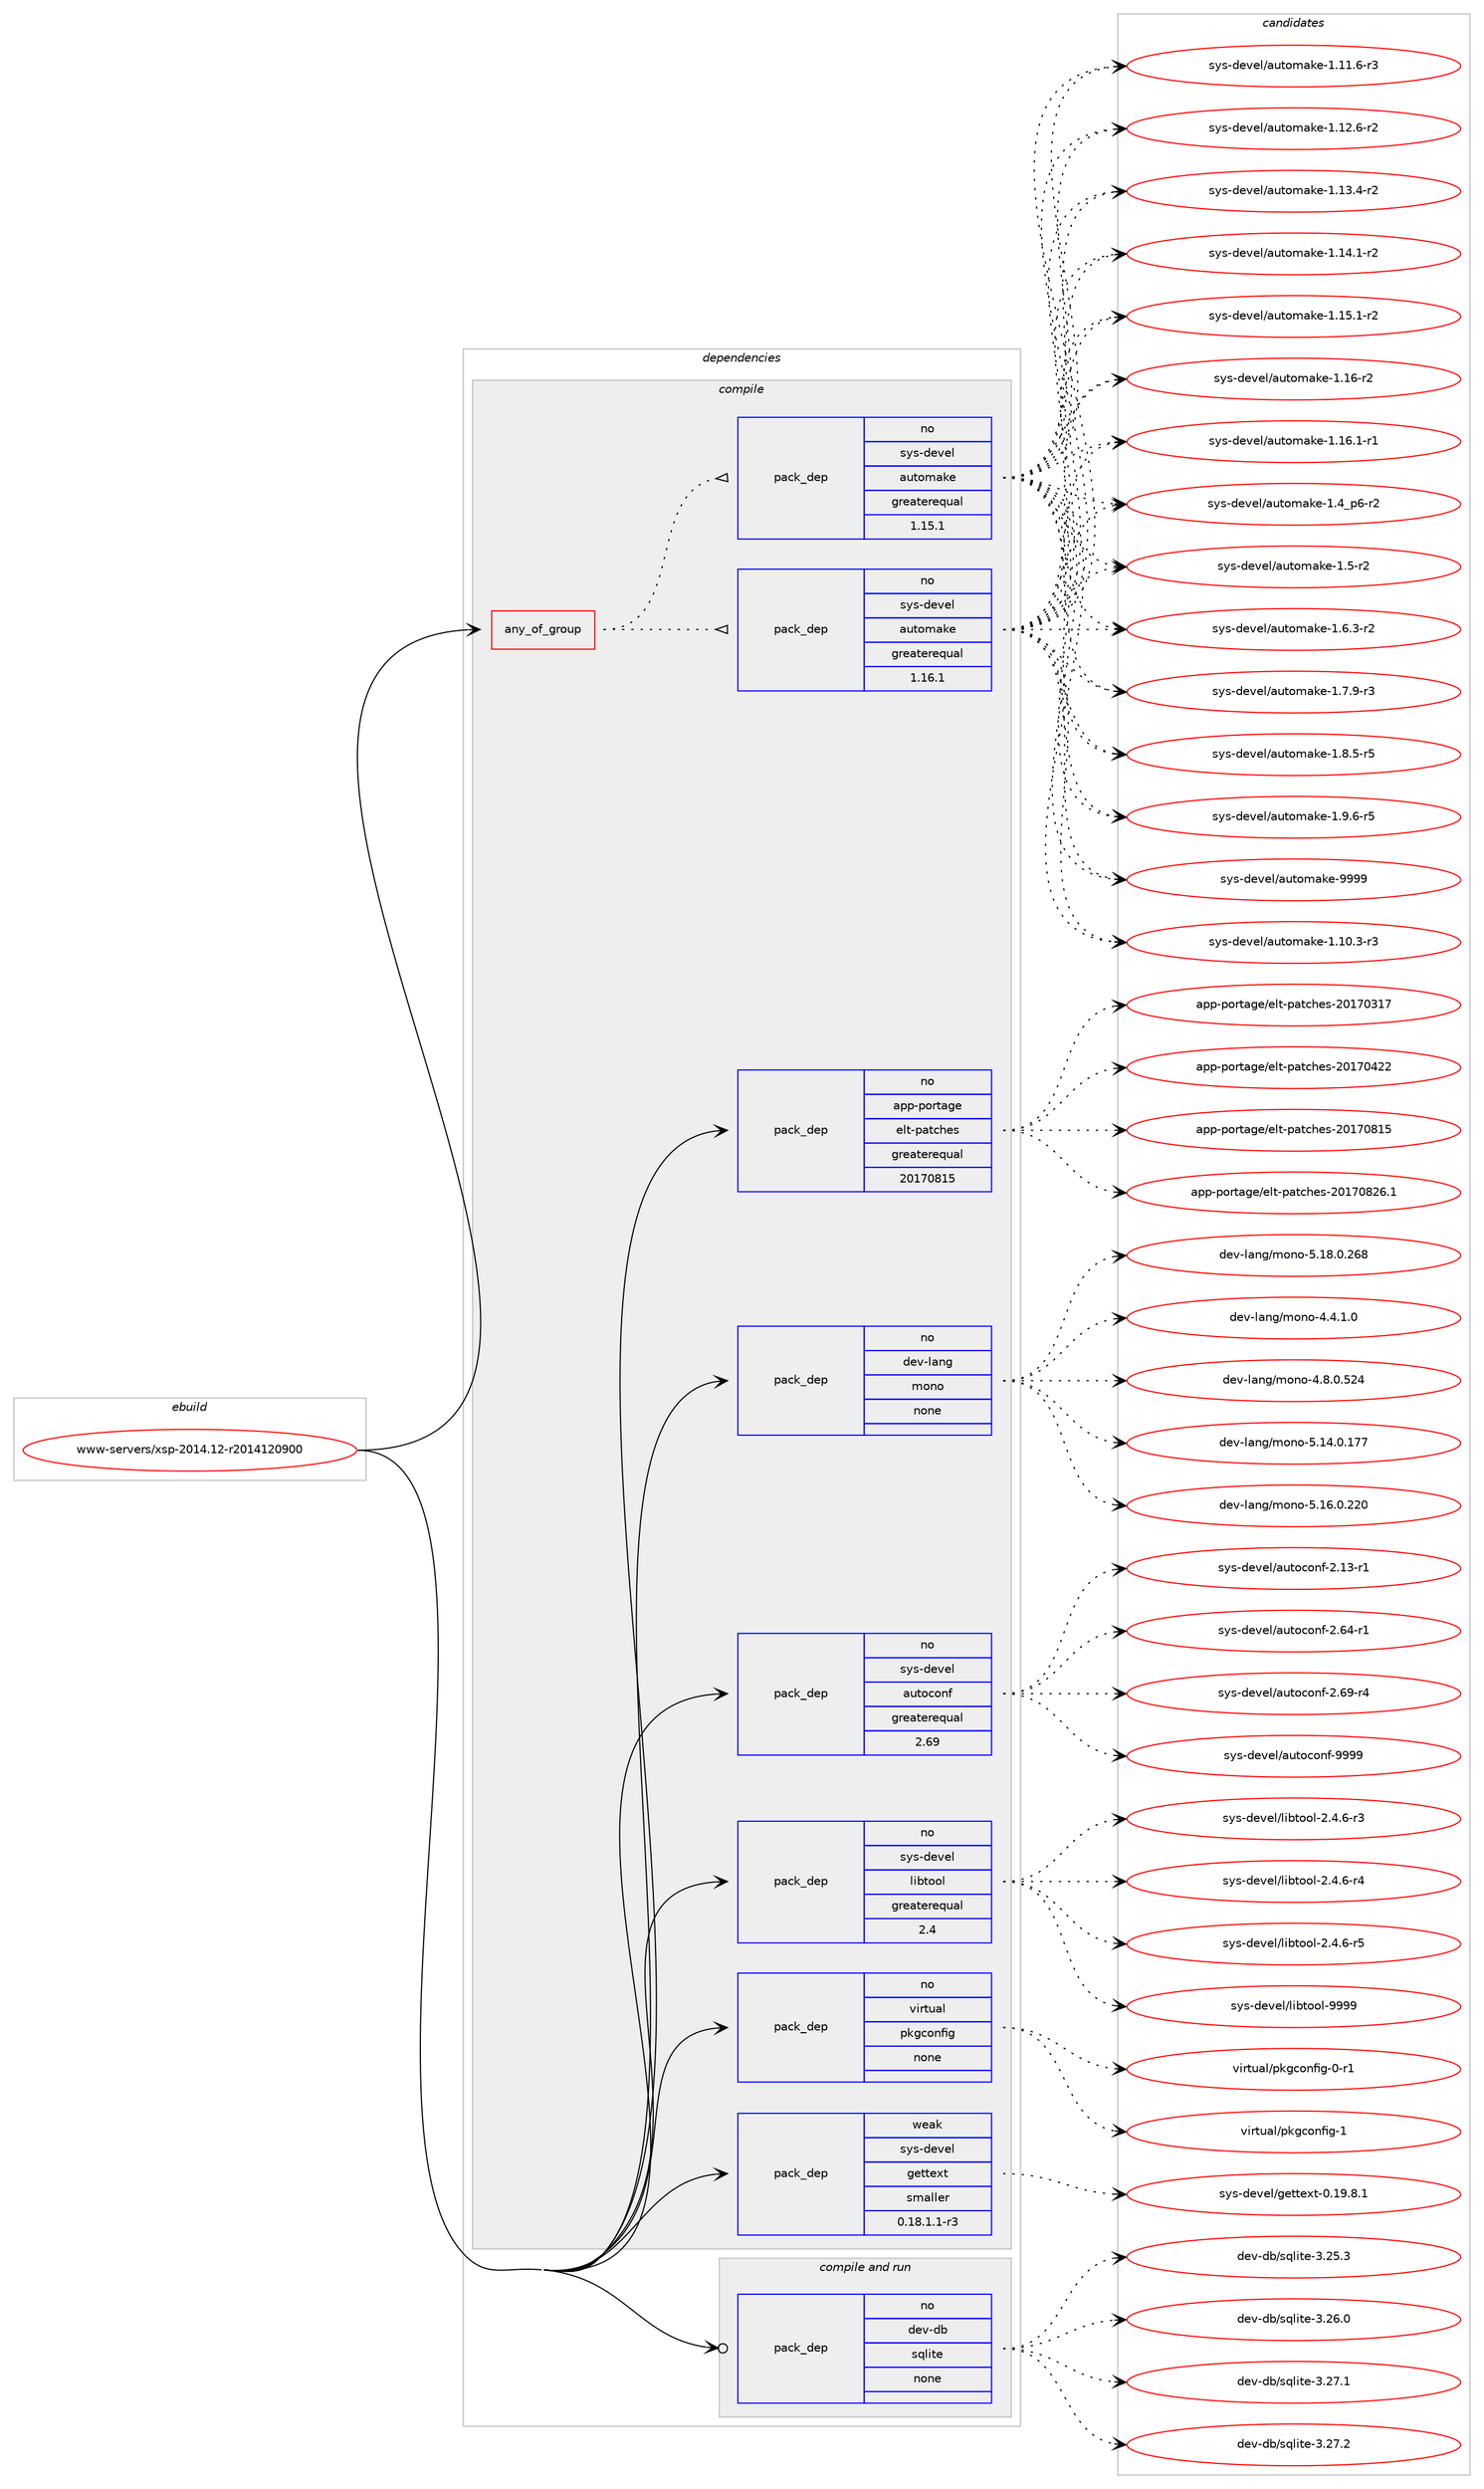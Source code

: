 digraph prolog {

# *************
# Graph options
# *************

newrank=true;
concentrate=true;
compound=true;
graph [rankdir=LR,fontname=Helvetica,fontsize=10,ranksep=1.5];#, ranksep=2.5, nodesep=0.2];
edge  [arrowhead=vee];
node  [fontname=Helvetica,fontsize=10];

# **********
# The ebuild
# **********

subgraph cluster_leftcol {
color=gray;
rank=same;
label=<<i>ebuild</i>>;
id [label="www-servers/xsp-2014.12-r2014120900", color=red, width=4, href="../www-servers/xsp-2014.12-r2014120900.svg"];
}

# ****************
# The dependencies
# ****************

subgraph cluster_midcol {
color=gray;
label=<<i>dependencies</i>>;
subgraph cluster_compile {
fillcolor="#eeeeee";
style=filled;
label=<<i>compile</i>>;
subgraph any28324 {
dependency1753093 [label=<<TABLE BORDER="0" CELLBORDER="1" CELLSPACING="0" CELLPADDING="4"><TR><TD CELLPADDING="10">any_of_group</TD></TR></TABLE>>, shape=none, color=red];subgraph pack1258562 {
dependency1753094 [label=<<TABLE BORDER="0" CELLBORDER="1" CELLSPACING="0" CELLPADDING="4" WIDTH="220"><TR><TD ROWSPAN="6" CELLPADDING="30">pack_dep</TD></TR><TR><TD WIDTH="110">no</TD></TR><TR><TD>sys-devel</TD></TR><TR><TD>automake</TD></TR><TR><TD>greaterequal</TD></TR><TR><TD>1.16.1</TD></TR></TABLE>>, shape=none, color=blue];
}
dependency1753093:e -> dependency1753094:w [weight=20,style="dotted",arrowhead="oinv"];
subgraph pack1258563 {
dependency1753095 [label=<<TABLE BORDER="0" CELLBORDER="1" CELLSPACING="0" CELLPADDING="4" WIDTH="220"><TR><TD ROWSPAN="6" CELLPADDING="30">pack_dep</TD></TR><TR><TD WIDTH="110">no</TD></TR><TR><TD>sys-devel</TD></TR><TR><TD>automake</TD></TR><TR><TD>greaterequal</TD></TR><TR><TD>1.15.1</TD></TR></TABLE>>, shape=none, color=blue];
}
dependency1753093:e -> dependency1753095:w [weight=20,style="dotted",arrowhead="oinv"];
}
id:e -> dependency1753093:w [weight=20,style="solid",arrowhead="vee"];
subgraph pack1258564 {
dependency1753096 [label=<<TABLE BORDER="0" CELLBORDER="1" CELLSPACING="0" CELLPADDING="4" WIDTH="220"><TR><TD ROWSPAN="6" CELLPADDING="30">pack_dep</TD></TR><TR><TD WIDTH="110">no</TD></TR><TR><TD>app-portage</TD></TR><TR><TD>elt-patches</TD></TR><TR><TD>greaterequal</TD></TR><TR><TD>20170815</TD></TR></TABLE>>, shape=none, color=blue];
}
id:e -> dependency1753096:w [weight=20,style="solid",arrowhead="vee"];
subgraph pack1258565 {
dependency1753097 [label=<<TABLE BORDER="0" CELLBORDER="1" CELLSPACING="0" CELLPADDING="4" WIDTH="220"><TR><TD ROWSPAN="6" CELLPADDING="30">pack_dep</TD></TR><TR><TD WIDTH="110">no</TD></TR><TR><TD>dev-lang</TD></TR><TR><TD>mono</TD></TR><TR><TD>none</TD></TR><TR><TD></TD></TR></TABLE>>, shape=none, color=blue];
}
id:e -> dependency1753097:w [weight=20,style="solid",arrowhead="vee"];
subgraph pack1258566 {
dependency1753098 [label=<<TABLE BORDER="0" CELLBORDER="1" CELLSPACING="0" CELLPADDING="4" WIDTH="220"><TR><TD ROWSPAN="6" CELLPADDING="30">pack_dep</TD></TR><TR><TD WIDTH="110">no</TD></TR><TR><TD>sys-devel</TD></TR><TR><TD>autoconf</TD></TR><TR><TD>greaterequal</TD></TR><TR><TD>2.69</TD></TR></TABLE>>, shape=none, color=blue];
}
id:e -> dependency1753098:w [weight=20,style="solid",arrowhead="vee"];
subgraph pack1258567 {
dependency1753099 [label=<<TABLE BORDER="0" CELLBORDER="1" CELLSPACING="0" CELLPADDING="4" WIDTH="220"><TR><TD ROWSPAN="6" CELLPADDING="30">pack_dep</TD></TR><TR><TD WIDTH="110">no</TD></TR><TR><TD>sys-devel</TD></TR><TR><TD>libtool</TD></TR><TR><TD>greaterequal</TD></TR><TR><TD>2.4</TD></TR></TABLE>>, shape=none, color=blue];
}
id:e -> dependency1753099:w [weight=20,style="solid",arrowhead="vee"];
subgraph pack1258568 {
dependency1753100 [label=<<TABLE BORDER="0" CELLBORDER="1" CELLSPACING="0" CELLPADDING="4" WIDTH="220"><TR><TD ROWSPAN="6" CELLPADDING="30">pack_dep</TD></TR><TR><TD WIDTH="110">no</TD></TR><TR><TD>virtual</TD></TR><TR><TD>pkgconfig</TD></TR><TR><TD>none</TD></TR><TR><TD></TD></TR></TABLE>>, shape=none, color=blue];
}
id:e -> dependency1753100:w [weight=20,style="solid",arrowhead="vee"];
subgraph pack1258569 {
dependency1753101 [label=<<TABLE BORDER="0" CELLBORDER="1" CELLSPACING="0" CELLPADDING="4" WIDTH="220"><TR><TD ROWSPAN="6" CELLPADDING="30">pack_dep</TD></TR><TR><TD WIDTH="110">weak</TD></TR><TR><TD>sys-devel</TD></TR><TR><TD>gettext</TD></TR><TR><TD>smaller</TD></TR><TR><TD>0.18.1.1-r3</TD></TR></TABLE>>, shape=none, color=blue];
}
id:e -> dependency1753101:w [weight=20,style="solid",arrowhead="vee"];
}
subgraph cluster_compileandrun {
fillcolor="#eeeeee";
style=filled;
label=<<i>compile and run</i>>;
subgraph pack1258570 {
dependency1753102 [label=<<TABLE BORDER="0" CELLBORDER="1" CELLSPACING="0" CELLPADDING="4" WIDTH="220"><TR><TD ROWSPAN="6" CELLPADDING="30">pack_dep</TD></TR><TR><TD WIDTH="110">no</TD></TR><TR><TD>dev-db</TD></TR><TR><TD>sqlite</TD></TR><TR><TD>none</TD></TR><TR><TD></TD></TR></TABLE>>, shape=none, color=blue];
}
id:e -> dependency1753102:w [weight=20,style="solid",arrowhead="odotvee"];
}
subgraph cluster_run {
fillcolor="#eeeeee";
style=filled;
label=<<i>run</i>>;
}
}

# **************
# The candidates
# **************

subgraph cluster_choices {
rank=same;
color=gray;
label=<<i>candidates</i>>;

subgraph choice1258562 {
color=black;
nodesep=1;
choice11512111545100101118101108479711711611110997107101454946494846514511451 [label="sys-devel/automake-1.10.3-r3", color=red, width=4,href="../sys-devel/automake-1.10.3-r3.svg"];
choice11512111545100101118101108479711711611110997107101454946494946544511451 [label="sys-devel/automake-1.11.6-r3", color=red, width=4,href="../sys-devel/automake-1.11.6-r3.svg"];
choice11512111545100101118101108479711711611110997107101454946495046544511450 [label="sys-devel/automake-1.12.6-r2", color=red, width=4,href="../sys-devel/automake-1.12.6-r2.svg"];
choice11512111545100101118101108479711711611110997107101454946495146524511450 [label="sys-devel/automake-1.13.4-r2", color=red, width=4,href="../sys-devel/automake-1.13.4-r2.svg"];
choice11512111545100101118101108479711711611110997107101454946495246494511450 [label="sys-devel/automake-1.14.1-r2", color=red, width=4,href="../sys-devel/automake-1.14.1-r2.svg"];
choice11512111545100101118101108479711711611110997107101454946495346494511450 [label="sys-devel/automake-1.15.1-r2", color=red, width=4,href="../sys-devel/automake-1.15.1-r2.svg"];
choice1151211154510010111810110847971171161111099710710145494649544511450 [label="sys-devel/automake-1.16-r2", color=red, width=4,href="../sys-devel/automake-1.16-r2.svg"];
choice11512111545100101118101108479711711611110997107101454946495446494511449 [label="sys-devel/automake-1.16.1-r1", color=red, width=4,href="../sys-devel/automake-1.16.1-r1.svg"];
choice115121115451001011181011084797117116111109971071014549465295112544511450 [label="sys-devel/automake-1.4_p6-r2", color=red, width=4,href="../sys-devel/automake-1.4_p6-r2.svg"];
choice11512111545100101118101108479711711611110997107101454946534511450 [label="sys-devel/automake-1.5-r2", color=red, width=4,href="../sys-devel/automake-1.5-r2.svg"];
choice115121115451001011181011084797117116111109971071014549465446514511450 [label="sys-devel/automake-1.6.3-r2", color=red, width=4,href="../sys-devel/automake-1.6.3-r2.svg"];
choice115121115451001011181011084797117116111109971071014549465546574511451 [label="sys-devel/automake-1.7.9-r3", color=red, width=4,href="../sys-devel/automake-1.7.9-r3.svg"];
choice115121115451001011181011084797117116111109971071014549465646534511453 [label="sys-devel/automake-1.8.5-r5", color=red, width=4,href="../sys-devel/automake-1.8.5-r5.svg"];
choice115121115451001011181011084797117116111109971071014549465746544511453 [label="sys-devel/automake-1.9.6-r5", color=red, width=4,href="../sys-devel/automake-1.9.6-r5.svg"];
choice115121115451001011181011084797117116111109971071014557575757 [label="sys-devel/automake-9999", color=red, width=4,href="../sys-devel/automake-9999.svg"];
dependency1753094:e -> choice11512111545100101118101108479711711611110997107101454946494846514511451:w [style=dotted,weight="100"];
dependency1753094:e -> choice11512111545100101118101108479711711611110997107101454946494946544511451:w [style=dotted,weight="100"];
dependency1753094:e -> choice11512111545100101118101108479711711611110997107101454946495046544511450:w [style=dotted,weight="100"];
dependency1753094:e -> choice11512111545100101118101108479711711611110997107101454946495146524511450:w [style=dotted,weight="100"];
dependency1753094:e -> choice11512111545100101118101108479711711611110997107101454946495246494511450:w [style=dotted,weight="100"];
dependency1753094:e -> choice11512111545100101118101108479711711611110997107101454946495346494511450:w [style=dotted,weight="100"];
dependency1753094:e -> choice1151211154510010111810110847971171161111099710710145494649544511450:w [style=dotted,weight="100"];
dependency1753094:e -> choice11512111545100101118101108479711711611110997107101454946495446494511449:w [style=dotted,weight="100"];
dependency1753094:e -> choice115121115451001011181011084797117116111109971071014549465295112544511450:w [style=dotted,weight="100"];
dependency1753094:e -> choice11512111545100101118101108479711711611110997107101454946534511450:w [style=dotted,weight="100"];
dependency1753094:e -> choice115121115451001011181011084797117116111109971071014549465446514511450:w [style=dotted,weight="100"];
dependency1753094:e -> choice115121115451001011181011084797117116111109971071014549465546574511451:w [style=dotted,weight="100"];
dependency1753094:e -> choice115121115451001011181011084797117116111109971071014549465646534511453:w [style=dotted,weight="100"];
dependency1753094:e -> choice115121115451001011181011084797117116111109971071014549465746544511453:w [style=dotted,weight="100"];
dependency1753094:e -> choice115121115451001011181011084797117116111109971071014557575757:w [style=dotted,weight="100"];
}
subgraph choice1258563 {
color=black;
nodesep=1;
choice11512111545100101118101108479711711611110997107101454946494846514511451 [label="sys-devel/automake-1.10.3-r3", color=red, width=4,href="../sys-devel/automake-1.10.3-r3.svg"];
choice11512111545100101118101108479711711611110997107101454946494946544511451 [label="sys-devel/automake-1.11.6-r3", color=red, width=4,href="../sys-devel/automake-1.11.6-r3.svg"];
choice11512111545100101118101108479711711611110997107101454946495046544511450 [label="sys-devel/automake-1.12.6-r2", color=red, width=4,href="../sys-devel/automake-1.12.6-r2.svg"];
choice11512111545100101118101108479711711611110997107101454946495146524511450 [label="sys-devel/automake-1.13.4-r2", color=red, width=4,href="../sys-devel/automake-1.13.4-r2.svg"];
choice11512111545100101118101108479711711611110997107101454946495246494511450 [label="sys-devel/automake-1.14.1-r2", color=red, width=4,href="../sys-devel/automake-1.14.1-r2.svg"];
choice11512111545100101118101108479711711611110997107101454946495346494511450 [label="sys-devel/automake-1.15.1-r2", color=red, width=4,href="../sys-devel/automake-1.15.1-r2.svg"];
choice1151211154510010111810110847971171161111099710710145494649544511450 [label="sys-devel/automake-1.16-r2", color=red, width=4,href="../sys-devel/automake-1.16-r2.svg"];
choice11512111545100101118101108479711711611110997107101454946495446494511449 [label="sys-devel/automake-1.16.1-r1", color=red, width=4,href="../sys-devel/automake-1.16.1-r1.svg"];
choice115121115451001011181011084797117116111109971071014549465295112544511450 [label="sys-devel/automake-1.4_p6-r2", color=red, width=4,href="../sys-devel/automake-1.4_p6-r2.svg"];
choice11512111545100101118101108479711711611110997107101454946534511450 [label="sys-devel/automake-1.5-r2", color=red, width=4,href="../sys-devel/automake-1.5-r2.svg"];
choice115121115451001011181011084797117116111109971071014549465446514511450 [label="sys-devel/automake-1.6.3-r2", color=red, width=4,href="../sys-devel/automake-1.6.3-r2.svg"];
choice115121115451001011181011084797117116111109971071014549465546574511451 [label="sys-devel/automake-1.7.9-r3", color=red, width=4,href="../sys-devel/automake-1.7.9-r3.svg"];
choice115121115451001011181011084797117116111109971071014549465646534511453 [label="sys-devel/automake-1.8.5-r5", color=red, width=4,href="../sys-devel/automake-1.8.5-r5.svg"];
choice115121115451001011181011084797117116111109971071014549465746544511453 [label="sys-devel/automake-1.9.6-r5", color=red, width=4,href="../sys-devel/automake-1.9.6-r5.svg"];
choice115121115451001011181011084797117116111109971071014557575757 [label="sys-devel/automake-9999", color=red, width=4,href="../sys-devel/automake-9999.svg"];
dependency1753095:e -> choice11512111545100101118101108479711711611110997107101454946494846514511451:w [style=dotted,weight="100"];
dependency1753095:e -> choice11512111545100101118101108479711711611110997107101454946494946544511451:w [style=dotted,weight="100"];
dependency1753095:e -> choice11512111545100101118101108479711711611110997107101454946495046544511450:w [style=dotted,weight="100"];
dependency1753095:e -> choice11512111545100101118101108479711711611110997107101454946495146524511450:w [style=dotted,weight="100"];
dependency1753095:e -> choice11512111545100101118101108479711711611110997107101454946495246494511450:w [style=dotted,weight="100"];
dependency1753095:e -> choice11512111545100101118101108479711711611110997107101454946495346494511450:w [style=dotted,weight="100"];
dependency1753095:e -> choice1151211154510010111810110847971171161111099710710145494649544511450:w [style=dotted,weight="100"];
dependency1753095:e -> choice11512111545100101118101108479711711611110997107101454946495446494511449:w [style=dotted,weight="100"];
dependency1753095:e -> choice115121115451001011181011084797117116111109971071014549465295112544511450:w [style=dotted,weight="100"];
dependency1753095:e -> choice11512111545100101118101108479711711611110997107101454946534511450:w [style=dotted,weight="100"];
dependency1753095:e -> choice115121115451001011181011084797117116111109971071014549465446514511450:w [style=dotted,weight="100"];
dependency1753095:e -> choice115121115451001011181011084797117116111109971071014549465546574511451:w [style=dotted,weight="100"];
dependency1753095:e -> choice115121115451001011181011084797117116111109971071014549465646534511453:w [style=dotted,weight="100"];
dependency1753095:e -> choice115121115451001011181011084797117116111109971071014549465746544511453:w [style=dotted,weight="100"];
dependency1753095:e -> choice115121115451001011181011084797117116111109971071014557575757:w [style=dotted,weight="100"];
}
subgraph choice1258564 {
color=black;
nodesep=1;
choice97112112451121111141169710310147101108116451129711699104101115455048495548514955 [label="app-portage/elt-patches-20170317", color=red, width=4,href="../app-portage/elt-patches-20170317.svg"];
choice97112112451121111141169710310147101108116451129711699104101115455048495548525050 [label="app-portage/elt-patches-20170422", color=red, width=4,href="../app-portage/elt-patches-20170422.svg"];
choice97112112451121111141169710310147101108116451129711699104101115455048495548564953 [label="app-portage/elt-patches-20170815", color=red, width=4,href="../app-portage/elt-patches-20170815.svg"];
choice971121124511211111411697103101471011081164511297116991041011154550484955485650544649 [label="app-portage/elt-patches-20170826.1", color=red, width=4,href="../app-portage/elt-patches-20170826.1.svg"];
dependency1753096:e -> choice97112112451121111141169710310147101108116451129711699104101115455048495548514955:w [style=dotted,weight="100"];
dependency1753096:e -> choice97112112451121111141169710310147101108116451129711699104101115455048495548525050:w [style=dotted,weight="100"];
dependency1753096:e -> choice97112112451121111141169710310147101108116451129711699104101115455048495548564953:w [style=dotted,weight="100"];
dependency1753096:e -> choice971121124511211111411697103101471011081164511297116991041011154550484955485650544649:w [style=dotted,weight="100"];
}
subgraph choice1258565 {
color=black;
nodesep=1;
choice1001011184510897110103471091111101114552465246494648 [label="dev-lang/mono-4.4.1.0", color=red, width=4,href="../dev-lang/mono-4.4.1.0.svg"];
choice10010111845108971101034710911111011145524656464846535052 [label="dev-lang/mono-4.8.0.524", color=red, width=4,href="../dev-lang/mono-4.8.0.524.svg"];
choice1001011184510897110103471091111101114553464952464846495555 [label="dev-lang/mono-5.14.0.177", color=red, width=4,href="../dev-lang/mono-5.14.0.177.svg"];
choice1001011184510897110103471091111101114553464954464846505048 [label="dev-lang/mono-5.16.0.220", color=red, width=4,href="../dev-lang/mono-5.16.0.220.svg"];
choice1001011184510897110103471091111101114553464956464846505456 [label="dev-lang/mono-5.18.0.268", color=red, width=4,href="../dev-lang/mono-5.18.0.268.svg"];
dependency1753097:e -> choice1001011184510897110103471091111101114552465246494648:w [style=dotted,weight="100"];
dependency1753097:e -> choice10010111845108971101034710911111011145524656464846535052:w [style=dotted,weight="100"];
dependency1753097:e -> choice1001011184510897110103471091111101114553464952464846495555:w [style=dotted,weight="100"];
dependency1753097:e -> choice1001011184510897110103471091111101114553464954464846505048:w [style=dotted,weight="100"];
dependency1753097:e -> choice1001011184510897110103471091111101114553464956464846505456:w [style=dotted,weight="100"];
}
subgraph choice1258566 {
color=black;
nodesep=1;
choice1151211154510010111810110847971171161119911111010245504649514511449 [label="sys-devel/autoconf-2.13-r1", color=red, width=4,href="../sys-devel/autoconf-2.13-r1.svg"];
choice1151211154510010111810110847971171161119911111010245504654524511449 [label="sys-devel/autoconf-2.64-r1", color=red, width=4,href="../sys-devel/autoconf-2.64-r1.svg"];
choice1151211154510010111810110847971171161119911111010245504654574511452 [label="sys-devel/autoconf-2.69-r4", color=red, width=4,href="../sys-devel/autoconf-2.69-r4.svg"];
choice115121115451001011181011084797117116111991111101024557575757 [label="sys-devel/autoconf-9999", color=red, width=4,href="../sys-devel/autoconf-9999.svg"];
dependency1753098:e -> choice1151211154510010111810110847971171161119911111010245504649514511449:w [style=dotted,weight="100"];
dependency1753098:e -> choice1151211154510010111810110847971171161119911111010245504654524511449:w [style=dotted,weight="100"];
dependency1753098:e -> choice1151211154510010111810110847971171161119911111010245504654574511452:w [style=dotted,weight="100"];
dependency1753098:e -> choice115121115451001011181011084797117116111991111101024557575757:w [style=dotted,weight="100"];
}
subgraph choice1258567 {
color=black;
nodesep=1;
choice1151211154510010111810110847108105981161111111084550465246544511451 [label="sys-devel/libtool-2.4.6-r3", color=red, width=4,href="../sys-devel/libtool-2.4.6-r3.svg"];
choice1151211154510010111810110847108105981161111111084550465246544511452 [label="sys-devel/libtool-2.4.6-r4", color=red, width=4,href="../sys-devel/libtool-2.4.6-r4.svg"];
choice1151211154510010111810110847108105981161111111084550465246544511453 [label="sys-devel/libtool-2.4.6-r5", color=red, width=4,href="../sys-devel/libtool-2.4.6-r5.svg"];
choice1151211154510010111810110847108105981161111111084557575757 [label="sys-devel/libtool-9999", color=red, width=4,href="../sys-devel/libtool-9999.svg"];
dependency1753099:e -> choice1151211154510010111810110847108105981161111111084550465246544511451:w [style=dotted,weight="100"];
dependency1753099:e -> choice1151211154510010111810110847108105981161111111084550465246544511452:w [style=dotted,weight="100"];
dependency1753099:e -> choice1151211154510010111810110847108105981161111111084550465246544511453:w [style=dotted,weight="100"];
dependency1753099:e -> choice1151211154510010111810110847108105981161111111084557575757:w [style=dotted,weight="100"];
}
subgraph choice1258568 {
color=black;
nodesep=1;
choice11810511411611797108471121071039911111010210510345484511449 [label="virtual/pkgconfig-0-r1", color=red, width=4,href="../virtual/pkgconfig-0-r1.svg"];
choice1181051141161179710847112107103991111101021051034549 [label="virtual/pkgconfig-1", color=red, width=4,href="../virtual/pkgconfig-1.svg"];
dependency1753100:e -> choice11810511411611797108471121071039911111010210510345484511449:w [style=dotted,weight="100"];
dependency1753100:e -> choice1181051141161179710847112107103991111101021051034549:w [style=dotted,weight="100"];
}
subgraph choice1258569 {
color=black;
nodesep=1;
choice1151211154510010111810110847103101116116101120116454846495746564649 [label="sys-devel/gettext-0.19.8.1", color=red, width=4,href="../sys-devel/gettext-0.19.8.1.svg"];
dependency1753101:e -> choice1151211154510010111810110847103101116116101120116454846495746564649:w [style=dotted,weight="100"];
}
subgraph choice1258570 {
color=black;
nodesep=1;
choice10010111845100984711511310810511610145514650534651 [label="dev-db/sqlite-3.25.3", color=red, width=4,href="../dev-db/sqlite-3.25.3.svg"];
choice10010111845100984711511310810511610145514650544648 [label="dev-db/sqlite-3.26.0", color=red, width=4,href="../dev-db/sqlite-3.26.0.svg"];
choice10010111845100984711511310810511610145514650554649 [label="dev-db/sqlite-3.27.1", color=red, width=4,href="../dev-db/sqlite-3.27.1.svg"];
choice10010111845100984711511310810511610145514650554650 [label="dev-db/sqlite-3.27.2", color=red, width=4,href="../dev-db/sqlite-3.27.2.svg"];
dependency1753102:e -> choice10010111845100984711511310810511610145514650534651:w [style=dotted,weight="100"];
dependency1753102:e -> choice10010111845100984711511310810511610145514650544648:w [style=dotted,weight="100"];
dependency1753102:e -> choice10010111845100984711511310810511610145514650554649:w [style=dotted,weight="100"];
dependency1753102:e -> choice10010111845100984711511310810511610145514650554650:w [style=dotted,weight="100"];
}
}

}
